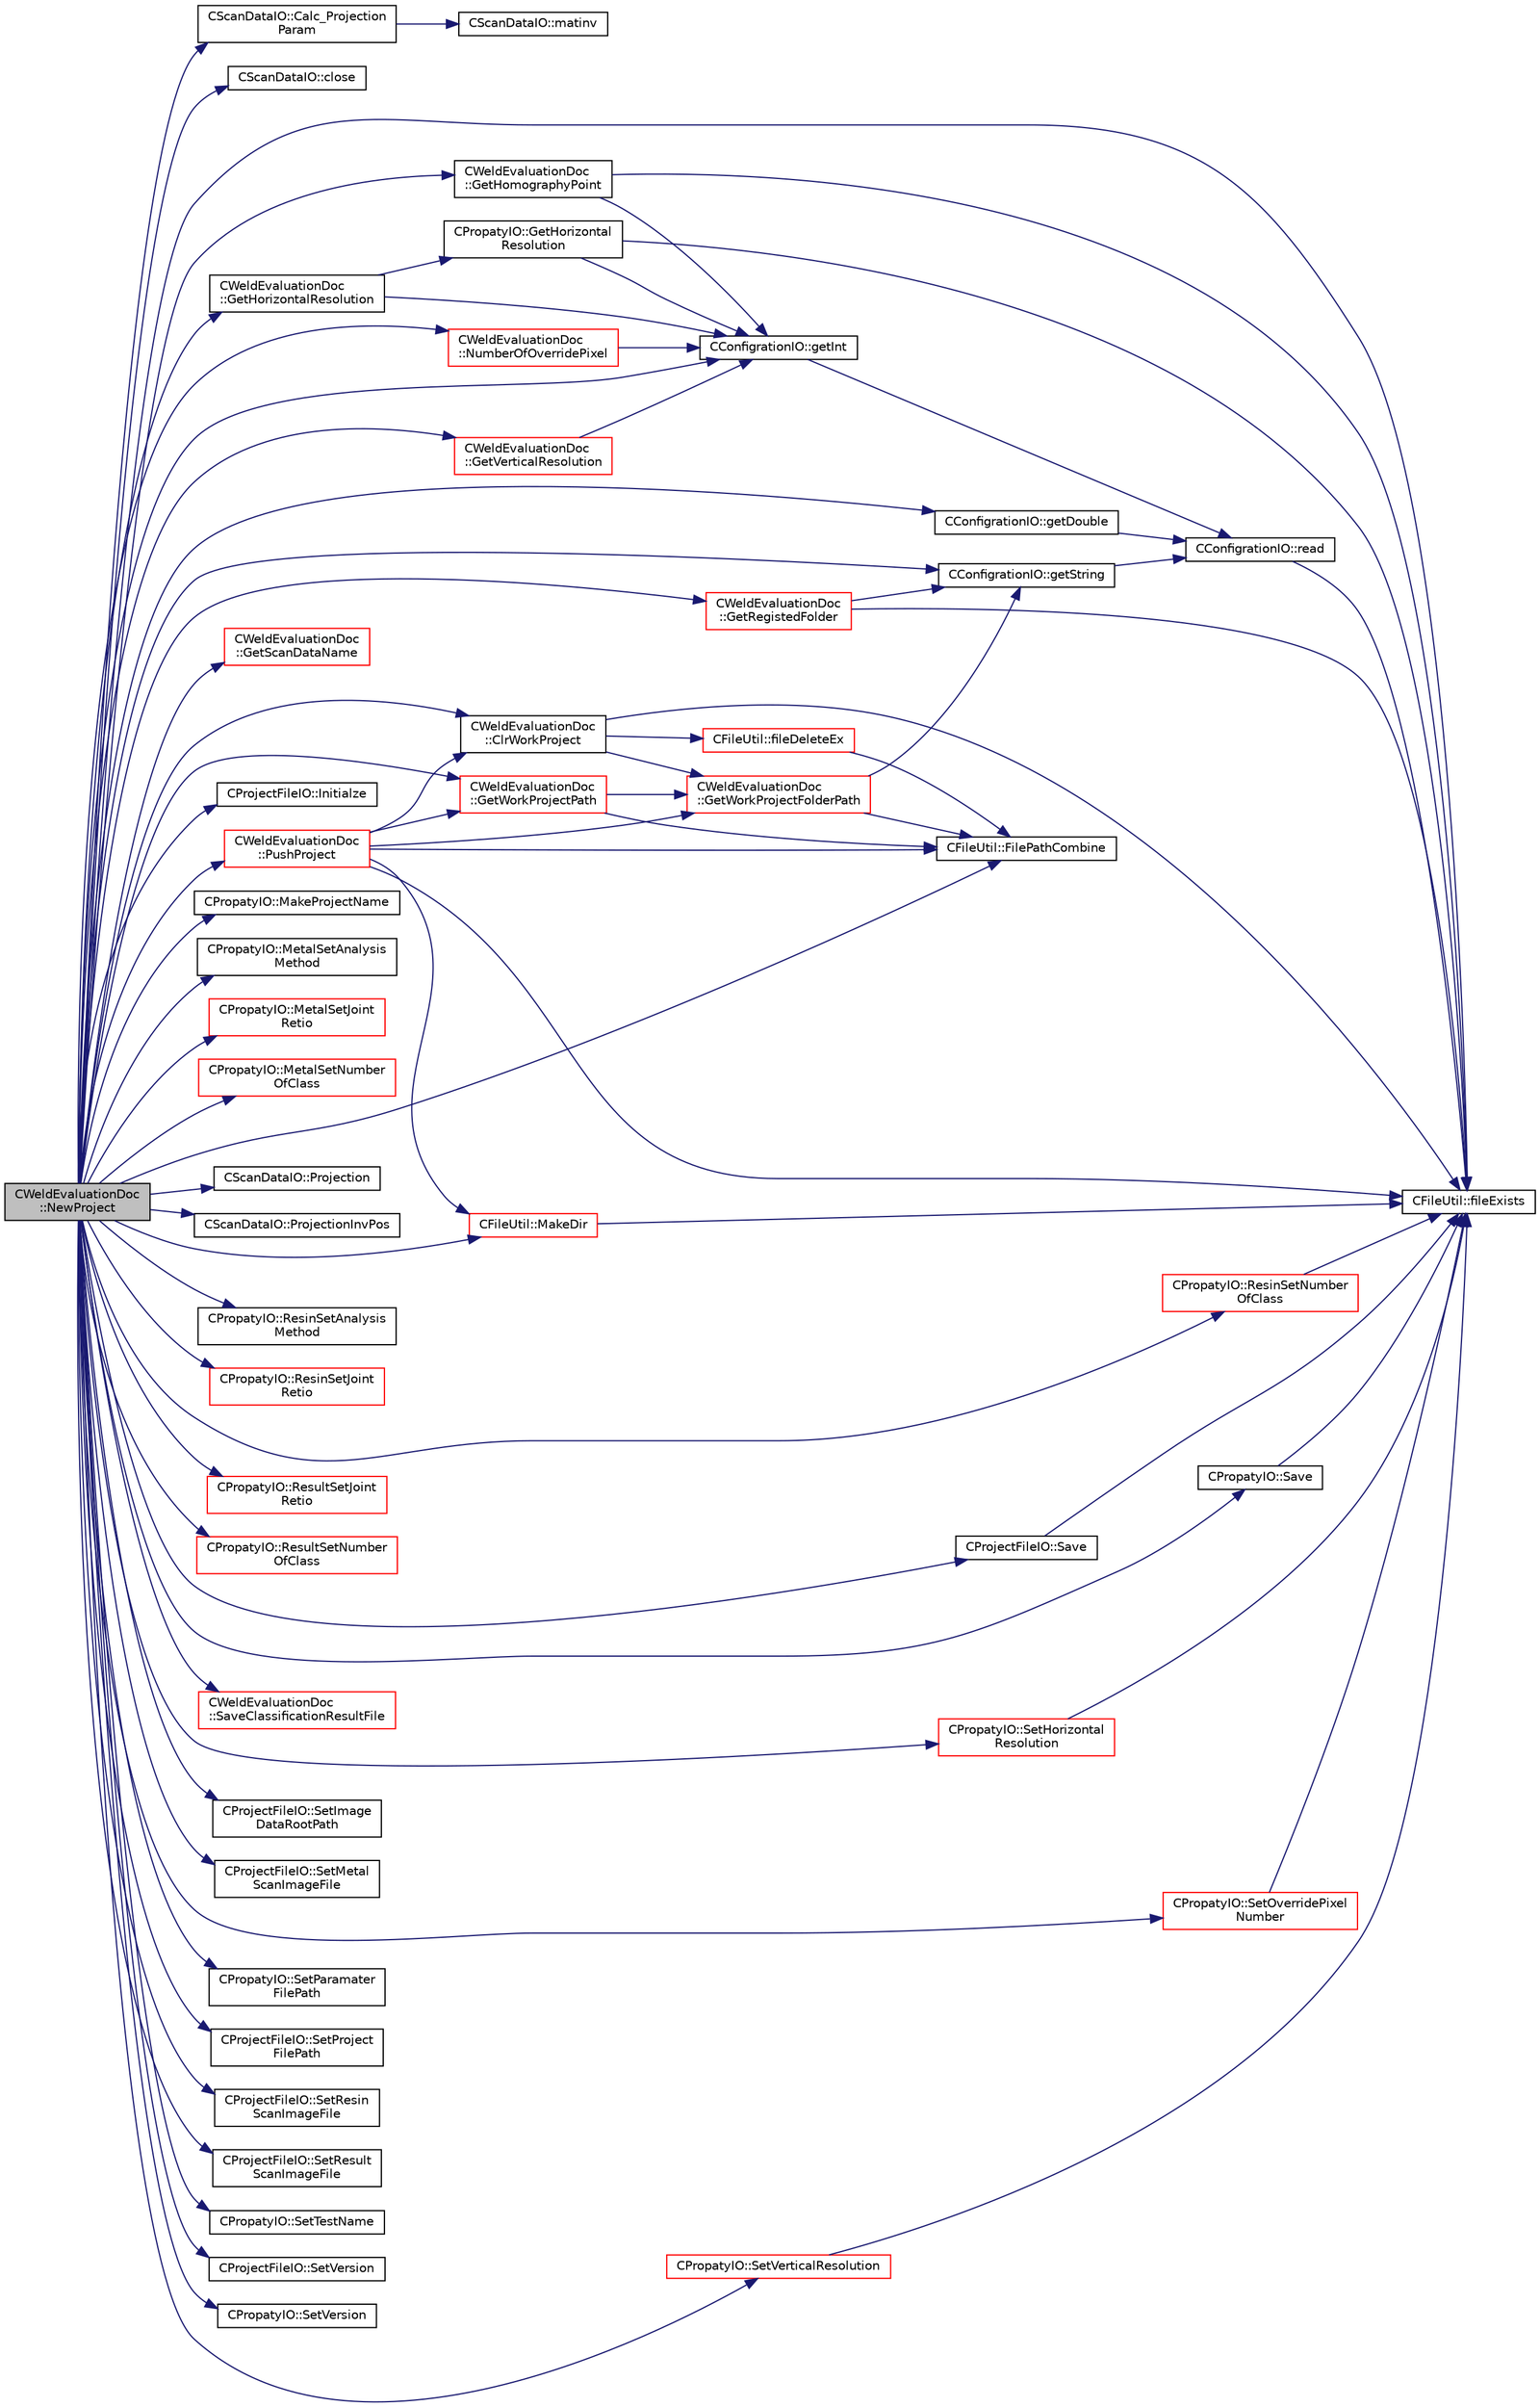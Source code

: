 digraph "CWeldEvaluationDoc::NewProject"
{
 // LATEX_PDF_SIZE
  edge [fontname="Helvetica",fontsize="10",labelfontname="Helvetica",labelfontsize="10"];
  node [fontname="Helvetica",fontsize="10",shape=record];
  rankdir="LR";
  Node1 [label="CWeldEvaluationDoc\l::NewProject",height=0.2,width=0.4,color="black", fillcolor="grey75", style="filled", fontcolor="black",tooltip="新規プロジェクトの構築"];
  Node1 -> Node2 [color="midnightblue",fontsize="10",style="solid",fontname="Helvetica"];
  Node2 [label="CScanDataIO::Calc_Projection\lParam",height=0.2,width=0.4,color="black", fillcolor="white", style="filled",URL="$class_c_scan_data_i_o.html#a03be4072859f974c141dc3bd06b64614",tooltip="射影変換"];
  Node2 -> Node3 [color="midnightblue",fontsize="10",style="solid",fontname="Helvetica"];
  Node3 [label="CScanDataIO::matinv",height=0.2,width=0.4,color="black", fillcolor="white", style="filled",URL="$class_c_scan_data_i_o.html#adfccaf34324ec4409764e689ab839661",tooltip="マトリックス逆行列"];
  Node1 -> Node4 [color="midnightblue",fontsize="10",style="solid",fontname="Helvetica"];
  Node4 [label="CScanDataIO::close",height=0.2,width=0.4,color="black", fillcolor="white", style="filled",URL="$class_c_scan_data_i_o.html#ae8fcb4c73d65ae2bcdff6f833fc93e29",tooltip="CubeFloatのクローズ"];
  Node1 -> Node5 [color="midnightblue",fontsize="10",style="solid",fontname="Helvetica"];
  Node5 [label="CWeldEvaluationDoc\l::ClrWorkProject",height=0.2,width=0.4,color="black", fillcolor="white", style="filled",URL="$class_c_weld_evaluation_doc.html#a66c4a406f8a43359ced44c21e974cb90",tooltip="ワークプロジェクトの削除"];
  Node5 -> Node6 [color="midnightblue",fontsize="10",style="solid",fontname="Helvetica"];
  Node6 [label="CFileUtil::fileDeleteEx",height=0.2,width=0.4,color="red", fillcolor="white", style="filled",URL="$class_c_file_util.html#a1a5b66b44b29a8777c94cf89f960323d",tooltip="ファイルを削除する（ディレクトリを含むリーカーシブル削除）"];
  Node6 -> Node9 [color="midnightblue",fontsize="10",style="solid",fontname="Helvetica"];
  Node9 [label="CFileUtil::FilePathCombine",height=0.2,width=0.4,color="black", fillcolor="white", style="filled",URL="$class_c_file_util.html#abc548d0aa8583bfd6f185c08711b1ec7",tooltip="ファイルパスの作成"];
  Node5 -> Node8 [color="midnightblue",fontsize="10",style="solid",fontname="Helvetica"];
  Node8 [label="CFileUtil::fileExists",height=0.2,width=0.4,color="black", fillcolor="white", style="filled",URL="$class_c_file_util.html#a9a8b3e89af30c1826d518719aad2c3df",tooltip="ファイルが存在するかを確認する"];
  Node5 -> Node10 [color="midnightblue",fontsize="10",style="solid",fontname="Helvetica"];
  Node10 [label="CWeldEvaluationDoc\l::GetWorkProjectFolderPath",height=0.2,width=0.4,color="red", fillcolor="white", style="filled",URL="$class_c_weld_evaluation_doc.html#ad87e80d1bd51455408e6b782912c3036",tooltip="ワークプロジェクトのルートパス取得"];
  Node10 -> Node9 [color="midnightblue",fontsize="10",style="solid",fontname="Helvetica"];
  Node10 -> Node11 [color="midnightblue",fontsize="10",style="solid",fontname="Helvetica"];
  Node11 [label="CConfigrationIO::getString",height=0.2,width=0.4,color="black", fillcolor="white", style="filled",URL="$class_c_configration_i_o.html#a1c72779785c9de9ab2525d7320d12658",tooltip="指定セクションのキー値（文字列）を取得"];
  Node11 -> Node12 [color="midnightblue",fontsize="10",style="solid",fontname="Helvetica"];
  Node12 [label="CConfigrationIO::read",height=0.2,width=0.4,color="black", fillcolor="white", style="filled",URL="$class_c_configration_i_o.html#a73ecbb6f7141bad005e290e9f48c576f",tooltip="指定セクションのキー値を取得"];
  Node12 -> Node8 [color="midnightblue",fontsize="10",style="solid",fontname="Helvetica"];
  Node1 -> Node8 [color="midnightblue",fontsize="10",style="solid",fontname="Helvetica"];
  Node1 -> Node9 [color="midnightblue",fontsize="10",style="solid",fontname="Helvetica"];
  Node1 -> Node14 [color="midnightblue",fontsize="10",style="solid",fontname="Helvetica"];
  Node14 [label="CConfigrationIO::getDouble",height=0.2,width=0.4,color="black", fillcolor="white", style="filled",URL="$class_c_configration_i_o.html#a460fe4c9b31d05649b998bcf78f2568d",tooltip="指定セクションのキー値（浮動小数点）を取得"];
  Node14 -> Node12 [color="midnightblue",fontsize="10",style="solid",fontname="Helvetica"];
  Node1 -> Node15 [color="midnightblue",fontsize="10",style="solid",fontname="Helvetica"];
  Node15 [label="CWeldEvaluationDoc\l::GetHomographyPoint",height=0.2,width=0.4,color="black", fillcolor="white", style="filled",URL="$class_c_weld_evaluation_doc.html#a79efcba4f34fdb1de1c05ec081c0a376",tooltip="射影変換用頂点の取得"];
  Node15 -> Node8 [color="midnightblue",fontsize="10",style="solid",fontname="Helvetica"];
  Node15 -> Node16 [color="midnightblue",fontsize="10",style="solid",fontname="Helvetica"];
  Node16 [label="CConfigrationIO::getInt",height=0.2,width=0.4,color="black", fillcolor="white", style="filled",URL="$class_c_configration_i_o.html#a60d2dbaa282946adcc42ebd04fc08805",tooltip="指定セクションのキー値（整数）を取得"];
  Node16 -> Node12 [color="midnightblue",fontsize="10",style="solid",fontname="Helvetica"];
  Node1 -> Node17 [color="midnightblue",fontsize="10",style="solid",fontname="Helvetica"];
  Node17 [label="CWeldEvaluationDoc\l::GetHorizontalResolution",height=0.2,width=0.4,color="black", fillcolor="white", style="filled",URL="$class_c_weld_evaluation_doc.html#ad48d4a00fc87bf6e0e8efab2c1e1279f",tooltip="横方向の解像度の取得"];
  Node17 -> Node18 [color="midnightblue",fontsize="10",style="solid",fontname="Helvetica"];
  Node18 [label="CPropatyIO::GetHorizontal\lResolution",height=0.2,width=0.4,color="black", fillcolor="white", style="filled",URL="$class_c_propaty_i_o.html#a39ef807cadcf61a48b387e47ca5bdfde",tooltip="横方向の解像度の取得"];
  Node18 -> Node8 [color="midnightblue",fontsize="10",style="solid",fontname="Helvetica"];
  Node18 -> Node16 [color="midnightblue",fontsize="10",style="solid",fontname="Helvetica"];
  Node17 -> Node16 [color="midnightblue",fontsize="10",style="solid",fontname="Helvetica"];
  Node1 -> Node16 [color="midnightblue",fontsize="10",style="solid",fontname="Helvetica"];
  Node1 -> Node19 [color="midnightblue",fontsize="10",style="solid",fontname="Helvetica"];
  Node19 [label="CWeldEvaluationDoc\l::GetRegistedFolder",height=0.2,width=0.4,color="red", fillcolor="white", style="filled",URL="$class_c_weld_evaluation_doc.html#ad3746774f32e3fa3fc4ebc4d4510d0ee",tooltip="登録済み試験格納フォルダの取得"];
  Node19 -> Node8 [color="midnightblue",fontsize="10",style="solid",fontname="Helvetica"];
  Node19 -> Node11 [color="midnightblue",fontsize="10",style="solid",fontname="Helvetica"];
  Node1 -> Node22 [color="midnightblue",fontsize="10",style="solid",fontname="Helvetica"];
  Node22 [label="CWeldEvaluationDoc\l::GetScanDataName",height=0.2,width=0.4,color="red", fillcolor="white", style="filled",URL="$class_c_weld_evaluation_doc.html#acdf5f510e085ec177dc0a70d9b4ab986",tooltip="スキャンデータ名の取得"];
  Node1 -> Node11 [color="midnightblue",fontsize="10",style="solid",fontname="Helvetica"];
  Node1 -> Node24 [color="midnightblue",fontsize="10",style="solid",fontname="Helvetica"];
  Node24 [label="CWeldEvaluationDoc\l::GetVerticalResolution",height=0.2,width=0.4,color="red", fillcolor="white", style="filled",URL="$class_c_weld_evaluation_doc.html#acb185b5cb5f8e080c3e082e6def82cb6",tooltip="縦方向の解像度の取得"];
  Node24 -> Node16 [color="midnightblue",fontsize="10",style="solid",fontname="Helvetica"];
  Node1 -> Node26 [color="midnightblue",fontsize="10",style="solid",fontname="Helvetica"];
  Node26 [label="CWeldEvaluationDoc\l::GetWorkProjectPath",height=0.2,width=0.4,color="red", fillcolor="white", style="filled",URL="$class_c_weld_evaluation_doc.html#ab9b811efdecb8b32d42d8eaeba752b23",tooltip="ワークプロジェクトパスの取得"];
  Node26 -> Node9 [color="midnightblue",fontsize="10",style="solid",fontname="Helvetica"];
  Node26 -> Node10 [color="midnightblue",fontsize="10",style="solid",fontname="Helvetica"];
  Node1 -> Node28 [color="midnightblue",fontsize="10",style="solid",fontname="Helvetica"];
  Node28 [label="CProjectFileIO::Initialze",height=0.2,width=0.4,color="black", fillcolor="white", style="filled",URL="$class_c_project_file_i_o.html#a4be8e2c3ecdc21cd9528a2913b76a8ce",tooltip="プロジェクトの初期化"];
  Node1 -> Node29 [color="midnightblue",fontsize="10",style="solid",fontname="Helvetica"];
  Node29 [label="CFileUtil::MakeDir",height=0.2,width=0.4,color="red", fillcolor="white", style="filled",URL="$class_c_file_util.html#af931a05d8c01e5609eb3f6e0a18244c9",tooltip="ディレクトリの作成"];
  Node29 -> Node8 [color="midnightblue",fontsize="10",style="solid",fontname="Helvetica"];
  Node1 -> Node32 [color="midnightblue",fontsize="10",style="solid",fontname="Helvetica"];
  Node32 [label="CPropatyIO::MakeProjectName",height=0.2,width=0.4,color="black", fillcolor="white", style="filled",URL="$class_c_propaty_i_o.html#aa7e8f1b21cb5a383aaf1bce0ce518417",tooltip="パラメータファイル名の作成"];
  Node1 -> Node33 [color="midnightblue",fontsize="10",style="solid",fontname="Helvetica"];
  Node33 [label="CPropatyIO::MetalSetAnalysis\lMethod",height=0.2,width=0.4,color="black", fillcolor="white", style="filled",URL="$class_c_propaty_i_o.html#a5c053cec7083e77d1f285f262f4ddbd1",tooltip="金属面の解析方法の設定"];
  Node1 -> Node34 [color="midnightblue",fontsize="10",style="solid",fontname="Helvetica"];
  Node34 [label="CPropatyIO::MetalSetJoint\lRetio",height=0.2,width=0.4,color="red", fillcolor="white", style="filled",URL="$class_c_propaty_i_o.html#a4696f24d77def8e3b9d206b351c8ad66",tooltip="金属面の接合割合の設定"];
  Node1 -> Node36 [color="midnightblue",fontsize="10",style="solid",fontname="Helvetica"];
  Node36 [label="CPropatyIO::MetalSetNumber\lOfClass",height=0.2,width=0.4,color="red", fillcolor="white", style="filled",URL="$class_c_propaty_i_o.html#ab263d6b737c5fb9a6a75a8319506cddb",tooltip="金属面の分類数の設定"];
  Node1 -> Node38 [color="midnightblue",fontsize="10",style="solid",fontname="Helvetica"];
  Node38 [label="CWeldEvaluationDoc\l::NumberOfOverridePixel",height=0.2,width=0.4,color="red", fillcolor="white", style="filled",URL="$class_c_weld_evaluation_doc.html#af0dd89540e9d6522bc50cf1b1e2aef42",tooltip="重なりピクセル数の取得"];
  Node38 -> Node16 [color="midnightblue",fontsize="10",style="solid",fontname="Helvetica"];
  Node1 -> Node42 [color="midnightblue",fontsize="10",style="solid",fontname="Helvetica"];
  Node42 [label="CScanDataIO::Projection",height=0.2,width=0.4,color="black", fillcolor="white", style="filled",URL="$class_c_scan_data_i_o.html#a2892a7fb2783d6eb6808c35c620a200d",tooltip="射影先点の取得"];
  Node1 -> Node43 [color="midnightblue",fontsize="10",style="solid",fontname="Helvetica"];
  Node43 [label="CScanDataIO::ProjectionInvPos",height=0.2,width=0.4,color="black", fillcolor="white", style="filled",URL="$class_c_scan_data_i_o.html#aa39614b53408689ab3187d7a78948ac9",tooltip="射影変換の移動元取得"];
  Node1 -> Node44 [color="midnightblue",fontsize="10",style="solid",fontname="Helvetica"];
  Node44 [label="CWeldEvaluationDoc\l::PushProject",height=0.2,width=0.4,color="red", fillcolor="white", style="filled",URL="$class_c_weld_evaluation_doc.html#a051b247732fab46470782bf66c3cf332",tooltip="プロジェクトをワークへ移動"];
  Node44 -> Node5 [color="midnightblue",fontsize="10",style="solid",fontname="Helvetica"];
  Node44 -> Node8 [color="midnightblue",fontsize="10",style="solid",fontname="Helvetica"];
  Node44 -> Node9 [color="midnightblue",fontsize="10",style="solid",fontname="Helvetica"];
  Node44 -> Node10 [color="midnightblue",fontsize="10",style="solid",fontname="Helvetica"];
  Node44 -> Node26 [color="midnightblue",fontsize="10",style="solid",fontname="Helvetica"];
  Node44 -> Node29 [color="midnightblue",fontsize="10",style="solid",fontname="Helvetica"];
  Node1 -> Node48 [color="midnightblue",fontsize="10",style="solid",fontname="Helvetica"];
  Node48 [label="CPropatyIO::ResinSetAnalysis\lMethod",height=0.2,width=0.4,color="black", fillcolor="white", style="filled",URL="$class_c_propaty_i_o.html#ac179aa732fd5e8373f6deeb918367fdc",tooltip="樹脂面の解析方法の設定"];
  Node1 -> Node49 [color="midnightblue",fontsize="10",style="solid",fontname="Helvetica"];
  Node49 [label="CPropatyIO::ResinSetJoint\lRetio",height=0.2,width=0.4,color="red", fillcolor="white", style="filled",URL="$class_c_propaty_i_o.html#ab16492fd229e0e2ccf188fae8ca7f726",tooltip="樹脂面の接合割合の設定"];
  Node1 -> Node50 [color="midnightblue",fontsize="10",style="solid",fontname="Helvetica"];
  Node50 [label="CPropatyIO::ResinSetNumber\lOfClass",height=0.2,width=0.4,color="red", fillcolor="white", style="filled",URL="$class_c_propaty_i_o.html#a6a2f279575582b3b5fd0fc78d44313bf",tooltip="樹脂面の分類数の設定"];
  Node50 -> Node8 [color="midnightblue",fontsize="10",style="solid",fontname="Helvetica"];
  Node1 -> Node51 [color="midnightblue",fontsize="10",style="solid",fontname="Helvetica"];
  Node51 [label="CPropatyIO::ResultSetJoint\lRetio",height=0.2,width=0.4,color="red", fillcolor="white", style="filled",URL="$class_c_propaty_i_o.html#ab5d3cd61f8af29747e644c8891163c28",tooltip="接合結果の接合割合の設定"];
  Node1 -> Node52 [color="midnightblue",fontsize="10",style="solid",fontname="Helvetica"];
  Node52 [label="CPropatyIO::ResultSetNumber\lOfClass",height=0.2,width=0.4,color="red", fillcolor="white", style="filled",URL="$class_c_propaty_i_o.html#a5d8a3b2d8be1e1c95293c525278ccc4b",tooltip="接合結果の分類数の設定"];
  Node1 -> Node53 [color="midnightblue",fontsize="10",style="solid",fontname="Helvetica"];
  Node53 [label="CProjectFileIO::Save",height=0.2,width=0.4,color="black", fillcolor="white", style="filled",URL="$class_c_project_file_i_o.html#a5d17a1a5554d49705db9a462536d437f",tooltip="パラメータファイルの書き込み"];
  Node53 -> Node8 [color="midnightblue",fontsize="10",style="solid",fontname="Helvetica"];
  Node1 -> Node54 [color="midnightblue",fontsize="10",style="solid",fontname="Helvetica"];
  Node54 [label="CPropatyIO::Save",height=0.2,width=0.4,color="black", fillcolor="white", style="filled",URL="$class_c_propaty_i_o.html#a5e99e08fd35c3598db64ec2925ec1f98",tooltip="パラメータファイルの書き込み"];
  Node54 -> Node8 [color="midnightblue",fontsize="10",style="solid",fontname="Helvetica"];
  Node1 -> Node55 [color="midnightblue",fontsize="10",style="solid",fontname="Helvetica"];
  Node55 [label="CWeldEvaluationDoc\l::SaveClassificationResultFile",height=0.2,width=0.4,color="red", fillcolor="white", style="filled",URL="$class_c_weld_evaluation_doc.html#a7b7dd9ce24a05331154febb0c6fe0295",tooltip="分類結果の保存"];
  Node1 -> Node62 [color="midnightblue",fontsize="10",style="solid",fontname="Helvetica"];
  Node62 [label="CPropatyIO::SetHorizontal\lResolution",height=0.2,width=0.4,color="red", fillcolor="white", style="filled",URL="$class_c_propaty_i_o.html#af898ffdeaebe21dc351bd176911b5dde",tooltip="横方向の解像度の設定"];
  Node62 -> Node8 [color="midnightblue",fontsize="10",style="solid",fontname="Helvetica"];
  Node1 -> Node63 [color="midnightblue",fontsize="10",style="solid",fontname="Helvetica"];
  Node63 [label="CProjectFileIO::SetImage\lDataRootPath",height=0.2,width=0.4,color="black", fillcolor="white", style="filled",URL="$class_c_project_file_i_o.html#a75d0972c4de362586eed671a1471fd57",tooltip="イメージデータへのルートパスの設定"];
  Node1 -> Node64 [color="midnightblue",fontsize="10",style="solid",fontname="Helvetica"];
  Node64 [label="CProjectFileIO::SetMetal\lScanImageFile",height=0.2,width=0.4,color="black", fillcolor="white", style="filled",URL="$class_c_project_file_i_o.html#acfecde3135f2edba90dc45c2df2f9d2f",tooltip="金属面スキャン画像ファイル名の設定"];
  Node1 -> Node41 [color="midnightblue",fontsize="10",style="solid",fontname="Helvetica"];
  Node41 [label="CPropatyIO::SetOverridePixel\lNumber",height=0.2,width=0.4,color="red", fillcolor="white", style="filled",URL="$class_c_propaty_i_o.html#ae0321a185c5ac13df27d1041ed2716bb",tooltip="重なりピクセル数の設定"];
  Node41 -> Node8 [color="midnightblue",fontsize="10",style="solid",fontname="Helvetica"];
  Node1 -> Node65 [color="midnightblue",fontsize="10",style="solid",fontname="Helvetica"];
  Node65 [label="CPropatyIO::SetParamater\lFilePath",height=0.2,width=0.4,color="black", fillcolor="white", style="filled",URL="$class_c_propaty_i_o.html#a10776a11f9db9cd8257bbbed3cfa432d",tooltip="パラメータファイルパスの設定"];
  Node1 -> Node66 [color="midnightblue",fontsize="10",style="solid",fontname="Helvetica"];
  Node66 [label="CProjectFileIO::SetProject\lFilePath",height=0.2,width=0.4,color="black", fillcolor="white", style="filled",URL="$class_c_project_file_i_o.html#a6f6f9e4209cde2d4786f4ec7db1cd0a2",tooltip="プロジェクトファイルパスの設定"];
  Node1 -> Node67 [color="midnightblue",fontsize="10",style="solid",fontname="Helvetica"];
  Node67 [label="CProjectFileIO::SetResin\lScanImageFile",height=0.2,width=0.4,color="black", fillcolor="white", style="filled",URL="$class_c_project_file_i_o.html#ac9d388f1b406dc039232bba05e0f0710",tooltip="樹脂面スキャン画像ファイル名の設定"];
  Node1 -> Node68 [color="midnightblue",fontsize="10",style="solid",fontname="Helvetica"];
  Node68 [label="CProjectFileIO::SetResult\lScanImageFile",height=0.2,width=0.4,color="black", fillcolor="white", style="filled",URL="$class_c_project_file_i_o.html#aa8efda1ffb2c625303783594afde887e",tooltip="接合結果画像スキャン画像ファイル名の設定"];
  Node1 -> Node69 [color="midnightblue",fontsize="10",style="solid",fontname="Helvetica"];
  Node69 [label="CPropatyIO::SetTestName",height=0.2,width=0.4,color="black", fillcolor="white", style="filled",URL="$class_c_propaty_i_o.html#a6105272d1341dff46162a302c8408e89",tooltip="名称の設定"];
  Node1 -> Node70 [color="midnightblue",fontsize="10",style="solid",fontname="Helvetica"];
  Node70 [label="CProjectFileIO::SetVersion",height=0.2,width=0.4,color="black", fillcolor="white", style="filled",URL="$class_c_project_file_i_o.html#a1249b885accbfc82c6b2c41f6e956894",tooltip="バージョンの設定"];
  Node1 -> Node71 [color="midnightblue",fontsize="10",style="solid",fontname="Helvetica"];
  Node71 [label="CPropatyIO::SetVersion",height=0.2,width=0.4,color="black", fillcolor="white", style="filled",URL="$class_c_propaty_i_o.html#a84c66efac31212daceb07676efeac6e3",tooltip="バージョンの設定"];
  Node1 -> Node72 [color="midnightblue",fontsize="10",style="solid",fontname="Helvetica"];
  Node72 [label="CPropatyIO::SetVerticalResolution",height=0.2,width=0.4,color="red", fillcolor="white", style="filled",URL="$class_c_propaty_i_o.html#a5cd21ed2fe9256877c4421dc644665c2",tooltip="縦方向の解像度の設定"];
  Node72 -> Node8 [color="midnightblue",fontsize="10",style="solid",fontname="Helvetica"];
}
